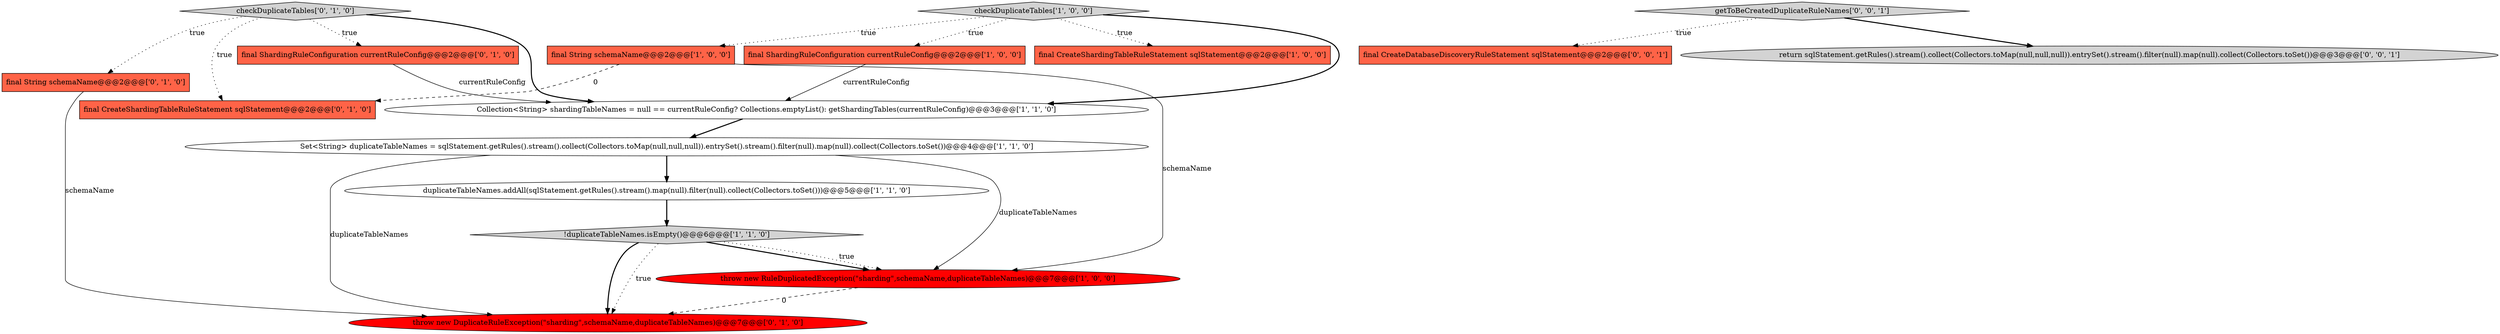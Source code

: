 digraph {
0 [style = filled, label = "duplicateTableNames.addAll(sqlStatement.getRules().stream().map(null).filter(null).collect(Collectors.toSet()))@@@5@@@['1', '1', '0']", fillcolor = white, shape = ellipse image = "AAA0AAABBB1BBB"];
5 [style = filled, label = "Set<String> duplicateTableNames = sqlStatement.getRules().stream().collect(Collectors.toMap(null,null,null)).entrySet().stream().filter(null).map(null).collect(Collectors.toSet())@@@4@@@['1', '1', '0']", fillcolor = white, shape = ellipse image = "AAA0AAABBB1BBB"];
4 [style = filled, label = "checkDuplicateTables['1', '0', '0']", fillcolor = lightgray, shape = diamond image = "AAA0AAABBB1BBB"];
2 [style = filled, label = "final CreateShardingTableRuleStatement sqlStatement@@@2@@@['1', '0', '0']", fillcolor = tomato, shape = box image = "AAA0AAABBB1BBB"];
9 [style = filled, label = "throw new DuplicateRuleException(\"sharding\",schemaName,duplicateTableNames)@@@7@@@['0', '1', '0']", fillcolor = red, shape = ellipse image = "AAA1AAABBB2BBB"];
8 [style = filled, label = "throw new RuleDuplicatedException(\"sharding\",schemaName,duplicateTableNames)@@@7@@@['1', '0', '0']", fillcolor = red, shape = ellipse image = "AAA1AAABBB1BBB"];
16 [style = filled, label = "getToBeCreatedDuplicateRuleNames['0', '0', '1']", fillcolor = lightgray, shape = diamond image = "AAA0AAABBB3BBB"];
10 [style = filled, label = "checkDuplicateTables['0', '1', '0']", fillcolor = lightgray, shape = diamond image = "AAA0AAABBB2BBB"];
12 [style = filled, label = "final String schemaName@@@2@@@['0', '1', '0']", fillcolor = tomato, shape = box image = "AAA0AAABBB2BBB"];
7 [style = filled, label = "Collection<String> shardingTableNames = null == currentRuleConfig? Collections.emptyList(): getShardingTables(currentRuleConfig)@@@3@@@['1', '1', '0']", fillcolor = white, shape = ellipse image = "AAA0AAABBB1BBB"];
14 [style = filled, label = "final CreateDatabaseDiscoveryRuleStatement sqlStatement@@@2@@@['0', '0', '1']", fillcolor = tomato, shape = box image = "AAA0AAABBB3BBB"];
11 [style = filled, label = "final ShardingRuleConfiguration currentRuleConfig@@@2@@@['0', '1', '0']", fillcolor = tomato, shape = box image = "AAA0AAABBB2BBB"];
1 [style = filled, label = "!duplicateTableNames.isEmpty()@@@6@@@['1', '1', '0']", fillcolor = lightgray, shape = diamond image = "AAA0AAABBB1BBB"];
6 [style = filled, label = "final String schemaName@@@2@@@['1', '0', '0']", fillcolor = tomato, shape = box image = "AAA1AAABBB1BBB"];
13 [style = filled, label = "final CreateShardingTableRuleStatement sqlStatement@@@2@@@['0', '1', '0']", fillcolor = tomato, shape = box image = "AAA1AAABBB2BBB"];
3 [style = filled, label = "final ShardingRuleConfiguration currentRuleConfig@@@2@@@['1', '0', '0']", fillcolor = tomato, shape = box image = "AAA0AAABBB1BBB"];
15 [style = filled, label = "return sqlStatement.getRules().stream().collect(Collectors.toMap(null,null,null)).entrySet().stream().filter(null).map(null).collect(Collectors.toSet())@@@3@@@['0', '0', '1']", fillcolor = lightgray, shape = ellipse image = "AAA0AAABBB3BBB"];
4->6 [style = dotted, label="true"];
16->15 [style = bold, label=""];
5->9 [style = solid, label="duplicateTableNames"];
10->12 [style = dotted, label="true"];
6->8 [style = solid, label="schemaName"];
1->8 [style = bold, label=""];
3->7 [style = solid, label="currentRuleConfig"];
10->7 [style = bold, label=""];
4->7 [style = bold, label=""];
1->9 [style = bold, label=""];
11->7 [style = solid, label="currentRuleConfig"];
8->9 [style = dashed, label="0"];
7->5 [style = bold, label=""];
4->3 [style = dotted, label="true"];
6->13 [style = dashed, label="0"];
5->0 [style = bold, label=""];
10->13 [style = dotted, label="true"];
12->9 [style = solid, label="schemaName"];
10->11 [style = dotted, label="true"];
0->1 [style = bold, label=""];
1->9 [style = dotted, label="true"];
16->14 [style = dotted, label="true"];
1->8 [style = dotted, label="true"];
5->8 [style = solid, label="duplicateTableNames"];
4->2 [style = dotted, label="true"];
}

